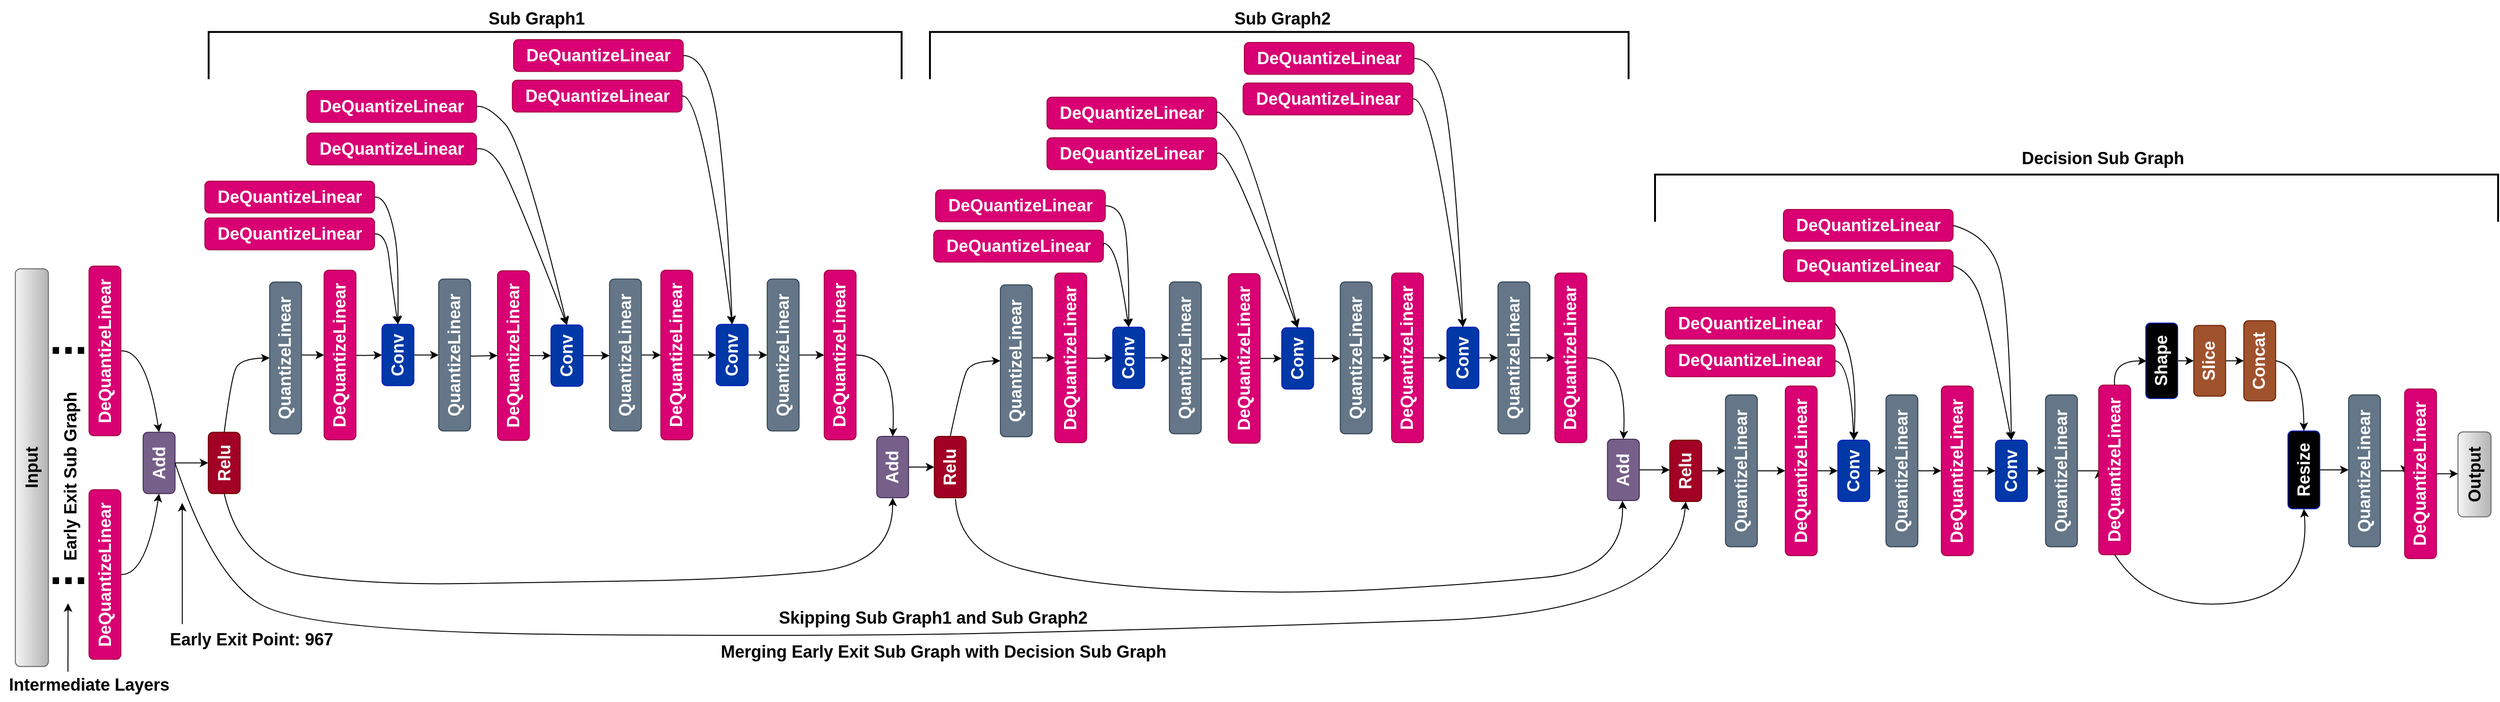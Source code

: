 <mxfile version="21.6.1" type="device">
  <diagram name="Page-1" id="0cxLK6B1qZ-80W-4j8hx">
    <mxGraphModel dx="2099" dy="1329" grid="0" gridSize="10" guides="1" tooltips="1" connect="1" arrows="1" fold="1" page="0" pageScale="1" pageWidth="850" pageHeight="1100" math="0" shadow="0">
      <root>
        <mxCell id="0" />
        <mxCell id="1" parent="0" />
        <mxCell id="Iu25lgEWChFgaFbriD92-5" value="" style="curved=1;endArrow=classic;html=1;rounded=0;fontSize=14;fontStyle=1;exitX=1;exitY=0.5;exitDx=0;exitDy=0;entryX=0.5;entryY=0;entryDx=0;entryDy=0;" parent="1" source="WK32DhDvXuLAIViGbRyr-48" target="HEd6Ybi1qfZsTUwNIPrC-7" edge="1">
          <mxGeometry width="50" height="50" relative="1" as="geometry">
            <mxPoint x="255" y="230" as="sourcePoint" />
            <mxPoint x="292.5" y="186.26" as="targetPoint" />
            <Array as="points">
              <mxPoint x="260" y="210" />
              <mxPoint x="270" y="190" />
            </Array>
          </mxGeometry>
        </mxCell>
        <mxCell id="Iu25lgEWChFgaFbriD92-103" value="&lt;font style=&quot;font-size: 18px;&quot;&gt;Output&lt;/font&gt;" style="rounded=1;whiteSpace=wrap;html=1;fillColor=#f5f5f5;gradientColor=#b3b3b3;strokeColor=#666666;fontSize=14;fontStyle=1;rotation=-90;" parent="1" vertex="1">
          <mxGeometry x="2591.0" y="295.24" width="90" height="35" as="geometry" />
        </mxCell>
        <mxCell id="Iu25lgEWChFgaFbriD92-110" value="" style="strokeWidth=2;html=1;shape=mxgraph.flowchart.annotation_1;align=left;pointerEvents=1;direction=south;fontSize=14;fontStyle=1" parent="1" vertex="1">
          <mxGeometry x="236" y="-156.13" width="734" height="50" as="geometry" />
        </mxCell>
        <mxCell id="Iu25lgEWChFgaFbriD92-111" value="&lt;font style=&quot;font-size: 18px;&quot;&gt;Decision Sub Graph&lt;/font&gt;" style="text;html=1;align=center;verticalAlign=middle;resizable=0;points=[];autosize=1;strokeColor=none;fillColor=none;fontSize=14;fontStyle=1" parent="1" vertex="1">
          <mxGeometry x="2142" y="-42" width="200" height="40" as="geometry" />
        </mxCell>
        <mxCell id="Iu25lgEWChFgaFbriD92-123" value="&lt;font style=&quot;font-size: 18px;&quot;&gt;Sub Graph1&lt;/font&gt;" style="text;html=1;align=center;verticalAlign=middle;resizable=0;points=[];autosize=1;strokeColor=none;fillColor=none;fontSize=14;fontStyle=1" parent="1" vertex="1">
          <mxGeometry x="518" y="-190" width="130" height="40" as="geometry" />
        </mxCell>
        <mxCell id="Iu25lgEWChFgaFbriD92-125" value="&lt;font style=&quot;font-size: 18px;&quot;&gt;Skipping Sub Graph1 and Sub Graph2&lt;/font&gt;" style="text;html=1;align=center;verticalAlign=middle;resizable=0;points=[];autosize=1;strokeColor=none;fillColor=none;fontSize=14;fontStyle=1;rotation=0;" parent="1" vertex="1">
          <mxGeometry x="828" y="445" width="350" height="40" as="geometry" />
        </mxCell>
        <mxCell id="Iu25lgEWChFgaFbriD92-127" value="&lt;font style=&quot;font-size: 18px;&quot;&gt;Merging Early Exit Sub Graph with Decision Sub Graph&lt;/font&gt;" style="text;html=1;align=center;verticalAlign=middle;resizable=0;points=[];autosize=1;strokeColor=none;fillColor=none;fontSize=14;fontStyle=1;rotation=0;" parent="1" vertex="1">
          <mxGeometry x="764" y="481" width="500" height="40" as="geometry" />
        </mxCell>
        <mxCell id="Iu25lgEWChFgaFbriD92-145" value="&lt;font style=&quot;font-size: 48px;&quot;&gt;...&lt;/font&gt;" style="text;html=1;align=center;verticalAlign=middle;resizable=0;points=[];autosize=1;strokeColor=none;fillColor=none;fontSize=14;fontStyle=1" parent="1" vertex="1">
          <mxGeometry x="57" y="133.12" width="60" height="70" as="geometry" />
        </mxCell>
        <mxCell id="Iu25lgEWChFgaFbriD92-146" value="&lt;font style=&quot;font-size: 48px;&quot;&gt;...&lt;/font&gt;" style="text;html=1;align=center;verticalAlign=middle;resizable=0;points=[];autosize=1;strokeColor=none;fillColor=none;fontSize=14;fontStyle=1" parent="1" vertex="1">
          <mxGeometry x="57" y="377" width="60" height="70" as="geometry" />
        </mxCell>
        <mxCell id="Iu25lgEWChFgaFbriD92-147" value="&lt;font style=&quot;font-size: 18px;&quot;&gt;Early Exit Sub Graph&lt;/font&gt;" style="text;html=1;align=center;verticalAlign=middle;resizable=0;points=[];autosize=1;strokeColor=none;fillColor=none;fontSize=14;fontStyle=1;rotation=-90;" parent="1" vertex="1">
          <mxGeometry x="-10" y="295.24" width="200" height="40" as="geometry" />
        </mxCell>
        <mxCell id="WK32DhDvXuLAIViGbRyr-26" style="edgeStyle=orthogonalEdgeStyle;rounded=0;orthogonalLoop=1;jettySize=auto;html=1;exitX=0.5;exitY=1;exitDx=0;exitDy=0;entryX=0.5;entryY=0;entryDx=0;entryDy=0;" parent="1" target="HEd6Ybi1qfZsTUwNIPrC-8" edge="1">
          <mxGeometry relative="1" as="geometry">
            <mxPoint x="345.63" y="186.25" as="targetPoint" />
            <mxPoint x="326.24" y="186.26" as="sourcePoint" />
          </mxGeometry>
        </mxCell>
        <mxCell id="WK32DhDvXuLAIViGbRyr-40" style="edgeStyle=orthogonalEdgeStyle;rounded=0;orthogonalLoop=1;jettySize=auto;html=1;exitX=0.5;exitY=1;exitDx=0;exitDy=0;entryX=0.5;entryY=0;entryDx=0;entryDy=0;" parent="1" target="HEd6Ybi1qfZsTUwNIPrC-14" edge="1">
          <mxGeometry relative="1" as="geometry">
            <mxPoint x="489.37" y="186.88" as="sourcePoint" />
            <mxPoint x="505.63" y="186.88" as="targetPoint" />
          </mxGeometry>
        </mxCell>
        <mxCell id="HEd6Ybi1qfZsTUwNIPrC-84" style="edgeStyle=orthogonalEdgeStyle;rounded=0;orthogonalLoop=1;jettySize=auto;html=1;exitX=0.5;exitY=1;exitDx=0;exitDy=0;entryX=0.5;entryY=0;entryDx=0;entryDy=0;" parent="1" source="WK32DhDvXuLAIViGbRyr-46" target="HEd6Ybi1qfZsTUwNIPrC-93" edge="1">
          <mxGeometry relative="1" as="geometry">
            <mxPoint x="1008.93" y="305.0" as="targetPoint" />
          </mxGeometry>
        </mxCell>
        <mxCell id="WK32DhDvXuLAIViGbRyr-46" value="&lt;b&gt;&lt;font style=&quot;font-size: 18px;&quot;&gt;Add&lt;/font&gt;&lt;/b&gt;" style="rounded=1;whiteSpace=wrap;html=1;fillColor=#76608a;fontColor=#ffffff;strokeColor=#432D57;rotation=-90;" parent="1" vertex="1">
          <mxGeometry x="928" y="288.13" width="65" height="33.74" as="geometry" />
        </mxCell>
        <mxCell id="WK32DhDvXuLAIViGbRyr-48" value="&lt;b&gt;&lt;font style=&quot;font-size: 18px;&quot;&gt;Relu&lt;/font&gt;&lt;/b&gt;" style="rounded=1;whiteSpace=wrap;html=1;fillColor=#a20025;fontColor=#ffffff;strokeColor=#6F0000;rotation=-90;" parent="1" vertex="1">
          <mxGeometry x="220" y="283.74" width="65" height="33.74" as="geometry" />
        </mxCell>
        <mxCell id="WK32DhDvXuLAIViGbRyr-152" style="edgeStyle=orthogonalEdgeStyle;rounded=0;orthogonalLoop=1;jettySize=auto;html=1;exitX=0.5;exitY=1;exitDx=0;exitDy=0;entryX=0.5;entryY=0;entryDx=0;entryDy=0;" parent="1" target="WK32DhDvXuLAIViGbRyr-151" edge="1">
          <mxGeometry relative="1" as="geometry">
            <mxPoint x="379.37" y="186.25" as="sourcePoint" />
          </mxGeometry>
        </mxCell>
        <mxCell id="WK32DhDvXuLAIViGbRyr-52" style="edgeStyle=orthogonalEdgeStyle;rounded=0;orthogonalLoop=1;jettySize=auto;html=1;exitX=0.5;exitY=1;exitDx=0;exitDy=0;entryX=0.5;entryY=0;entryDx=0;entryDy=0;" parent="1" source="WK32DhDvXuLAIViGbRyr-51" target="WK32DhDvXuLAIViGbRyr-48" edge="1">
          <mxGeometry relative="1" as="geometry" />
        </mxCell>
        <mxCell id="WK32DhDvXuLAIViGbRyr-51" value="&lt;b&gt;&lt;font style=&quot;font-size: 18px;&quot;&gt;Add&lt;/font&gt;&lt;/b&gt;" style="rounded=1;whiteSpace=wrap;html=1;fillColor=#76608a;fontColor=#ffffff;strokeColor=#432D57;rotation=-90;" parent="1" vertex="1">
          <mxGeometry x="151" y="283.74" width="65" height="33.74" as="geometry" />
        </mxCell>
        <mxCell id="WK32DhDvXuLAIViGbRyr-60" value="" style="curved=1;endArrow=classic;html=1;rounded=0;exitX=0;exitY=0.5;exitDx=0;exitDy=0;entryX=0;entryY=0.5;entryDx=0;entryDy=0;" parent="1" source="WK32DhDvXuLAIViGbRyr-48" target="WK32DhDvXuLAIViGbRyr-46" edge="1">
          <mxGeometry width="50" height="50" relative="1" as="geometry">
            <mxPoint x="290" y="300" as="sourcePoint" />
            <mxPoint x="340" y="250" as="targetPoint" />
            <Array as="points">
              <mxPoint x="270" y="410" />
              <mxPoint x="410" y="430" />
              <mxPoint x="599" y="427" />
              <mxPoint x="795" y="424" />
              <mxPoint x="961" y="408" />
            </Array>
          </mxGeometry>
        </mxCell>
        <mxCell id="WK32DhDvXuLAIViGbRyr-62" value="" style="curved=1;endArrow=classic;html=1;rounded=0;exitX=0.5;exitY=1;exitDx=0;exitDy=0;fontSize=14;fontStyle=1;entryX=1;entryY=0.5;entryDx=0;entryDy=0;" parent="1" source="HEd6Ybi1qfZsTUwNIPrC-5" target="WK32DhDvXuLAIViGbRyr-51" edge="1">
          <mxGeometry width="50" height="50" relative="1" as="geometry">
            <mxPoint x="93.75" y="185" as="sourcePoint" />
            <mxPoint x="179.38" y="272" as="targetPoint" />
            <Array as="points">
              <mxPoint x="170" y="180" />
            </Array>
          </mxGeometry>
        </mxCell>
        <mxCell id="WK32DhDvXuLAIViGbRyr-63" value="" style="curved=1;endArrow=classic;html=1;rounded=0;exitX=0.5;exitY=1;exitDx=0;exitDy=0;fontSize=14;fontStyle=1;entryX=0;entryY=0.5;entryDx=0;entryDy=0;" parent="1" source="HEd6Ybi1qfZsTUwNIPrC-6" target="WK32DhDvXuLAIViGbRyr-51" edge="1">
          <mxGeometry width="50" height="50" relative="1" as="geometry">
            <mxPoint x="116.87" y="423.13" as="sourcePoint" />
            <mxPoint x="167.5" y="518" as="targetPoint" />
            <Array as="points">
              <mxPoint x="170" y="420" />
            </Array>
          </mxGeometry>
        </mxCell>
        <mxCell id="WK32DhDvXuLAIViGbRyr-171" style="edgeStyle=orthogonalEdgeStyle;rounded=0;orthogonalLoop=1;jettySize=auto;html=1;exitX=0.5;exitY=1;exitDx=0;exitDy=0;entryX=0.5;entryY=0;entryDx=0;entryDy=0;" parent="1" source="HEd6Ybi1qfZsTUwNIPrC-130" target="HEd6Ybi1qfZsTUwNIPrC-2" edge="1">
          <mxGeometry relative="1" as="geometry">
            <mxPoint x="1926" y="306.98" as="sourcePoint" />
            <mxPoint x="1947.63" y="307.11" as="targetPoint" />
          </mxGeometry>
        </mxCell>
        <mxCell id="HEd6Ybi1qfZsTUwNIPrC-129" style="edgeStyle=orthogonalEdgeStyle;rounded=0;orthogonalLoop=1;jettySize=auto;html=1;exitX=0.5;exitY=1;exitDx=0;exitDy=0;entryX=0.5;entryY=0;entryDx=0;entryDy=0;" parent="1" source="WK32DhDvXuLAIViGbRyr-122" target="HEd6Ybi1qfZsTUwNIPrC-128" edge="1">
          <mxGeometry relative="1" as="geometry" />
        </mxCell>
        <mxCell id="WK32DhDvXuLAIViGbRyr-122" value="&lt;b&gt;&lt;font style=&quot;font-size: 18px;&quot;&gt;Relu&lt;/font&gt;&lt;/b&gt;" style="rounded=1;whiteSpace=wrap;html=1;fillColor=#a20025;fontColor=#ffffff;strokeColor=#6F0000;rotation=-90;" parent="1" vertex="1">
          <mxGeometry x="1768" y="292.11" width="65" height="33.74" as="geometry" />
        </mxCell>
        <mxCell id="WK32DhDvXuLAIViGbRyr-145" value="" style="strokeWidth=2;html=1;shape=mxgraph.flowchart.annotation_1;align=left;pointerEvents=1;direction=south;fontSize=14;fontStyle=1" parent="1" vertex="1">
          <mxGeometry x="1768" y="-5" width="893" height="50" as="geometry" />
        </mxCell>
        <mxCell id="WK32DhDvXuLAIViGbRyr-146" value="&lt;font style=&quot;font-size: 18px;&quot;&gt;Sub Graph2&lt;/font&gt;" style="text;html=1;align=center;verticalAlign=middle;resizable=0;points=[];autosize=1;strokeColor=none;fillColor=none;fontSize=14;fontStyle=1" parent="1" vertex="1">
          <mxGeometry x="1308" y="-190" width="130" height="40" as="geometry" />
        </mxCell>
        <mxCell id="WK32DhDvXuLAIViGbRyr-147" value="" style="strokeWidth=2;html=1;shape=mxgraph.flowchart.annotation_1;align=left;pointerEvents=1;direction=south;fontSize=14;fontStyle=1" parent="1" vertex="1">
          <mxGeometry x="1000" y="-156.13" width="740" height="50" as="geometry" />
        </mxCell>
        <mxCell id="WK32DhDvXuLAIViGbRyr-148" value="" style="curved=1;endArrow=classic;html=1;rounded=0;exitX=0.5;exitY=1;exitDx=0;exitDy=0;entryX=0;entryY=0.5;entryDx=0;entryDy=0;" parent="1" source="WK32DhDvXuLAIViGbRyr-51" target="WK32DhDvXuLAIViGbRyr-122" edge="1">
          <mxGeometry width="50" height="50" relative="1" as="geometry">
            <mxPoint x="360" y="440" as="sourcePoint" />
            <mxPoint x="410" y="390" as="targetPoint" />
            <Array as="points">
              <mxPoint x="240" y="420" />
              <mxPoint x="340" y="480" />
              <mxPoint x="903" y="485" />
              <mxPoint x="1280" y="476" />
              <mxPoint x="1791" y="459" />
            </Array>
          </mxGeometry>
        </mxCell>
        <mxCell id="WK32DhDvXuLAIViGbRyr-154" style="edgeStyle=orthogonalEdgeStyle;rounded=0;orthogonalLoop=1;jettySize=auto;html=1;exitX=0.5;exitY=1;exitDx=0;exitDy=0;entryX=0.5;entryY=0;entryDx=0;entryDy=0;" parent="1" source="WK32DhDvXuLAIViGbRyr-151" target="HEd6Ybi1qfZsTUwNIPrC-13" edge="1">
          <mxGeometry relative="1" as="geometry">
            <mxPoint x="455.63" y="186.88" as="targetPoint" />
          </mxGeometry>
        </mxCell>
        <mxCell id="WK32DhDvXuLAIViGbRyr-151" value="&lt;b&gt;&lt;font style=&quot;font-size: 18px;&quot;&gt;Conv&lt;/font&gt;&lt;/b&gt;" style="rounded=1;whiteSpace=wrap;html=1;fillColor=#0038A8;fontColor=#ffffff;strokeColor=#001DBC;rotation=-90;" parent="1" vertex="1">
          <mxGeometry x="404" y="169.38" width="65" height="33.74" as="geometry" />
        </mxCell>
        <mxCell id="HEd6Ybi1qfZsTUwNIPrC-147" style="edgeStyle=orthogonalEdgeStyle;rounded=0;orthogonalLoop=1;jettySize=auto;html=1;exitX=0.5;exitY=1;exitDx=0;exitDy=0;entryX=0.5;entryY=0;entryDx=0;entryDy=0;" parent="1" source="WK32DhDvXuLAIViGbRyr-170" target="WK32DhDvXuLAIViGbRyr-176" edge="1">
          <mxGeometry relative="1" as="geometry" />
        </mxCell>
        <mxCell id="WK32DhDvXuLAIViGbRyr-170" value="&lt;b&gt;&lt;font style=&quot;font-size: 18px;&quot;&gt;QuantizeLinear&lt;/font&gt;&lt;/b&gt;" style="rounded=1;whiteSpace=wrap;html=1;fillColor=#647687;fontColor=#ffffff;strokeColor=#314354;rotation=-90;" parent="1" vertex="1">
          <mxGeometry x="2118" y="292.11" width="161" height="33.74" as="geometry" />
        </mxCell>
        <mxCell id="WK32DhDvXuLAIViGbRyr-176" value="&lt;b&gt;&lt;font style=&quot;font-size: 18px;&quot;&gt;DeQuantizeLinear&lt;/font&gt;&lt;/b&gt;" style="rounded=1;whiteSpace=wrap;html=1;rotation=-90;fillColor=#d80073;strokeColor=#A50040;fontColor=#ffffff;" parent="1" vertex="1">
          <mxGeometry x="2165" y="291.13" width="179.7" height="33.74" as="geometry" />
        </mxCell>
        <mxCell id="WK32DhDvXuLAIViGbRyr-178" value="" style="curved=1;endArrow=classic;html=1;rounded=0;fontSize=14;fontStyle=1;exitX=1;exitY=0.5;exitDx=0;exitDy=0;entryX=0.5;entryY=0;entryDx=0;entryDy=0;" parent="1" source="WK32DhDvXuLAIViGbRyr-176" target="WK32DhDvXuLAIViGbRyr-179" edge="1">
          <mxGeometry width="50" height="50" relative="1" as="geometry">
            <mxPoint x="2293.7" y="266.62" as="sourcePoint" />
            <mxPoint x="2333.7" y="183.62" as="targetPoint" />
            <Array as="points">
              <mxPoint x="2252" y="192" />
              <mxPoint x="2288.7" y="192.62" />
            </Array>
          </mxGeometry>
        </mxCell>
        <mxCell id="WK32DhDvXuLAIViGbRyr-182" style="edgeStyle=orthogonalEdgeStyle;rounded=0;orthogonalLoop=1;jettySize=auto;html=1;exitX=0.5;exitY=1;exitDx=0;exitDy=0;entryX=0.5;entryY=0;entryDx=0;entryDy=0;" parent="1" source="WK32DhDvXuLAIViGbRyr-179" target="WK32DhDvXuLAIViGbRyr-180" edge="1">
          <mxGeometry relative="1" as="geometry" />
        </mxCell>
        <mxCell id="WK32DhDvXuLAIViGbRyr-179" value="&lt;b&gt;&lt;font style=&quot;font-size: 18px;&quot;&gt;Shape&lt;/font&gt;&lt;/b&gt;" style="rounded=1;whiteSpace=wrap;html=1;fillColor=#000000;fontColor=#ffffff;strokeColor=#001DBC;rotation=-90;" parent="1" vertex="1">
          <mxGeometry x="2264.7" y="175.51" width="80" height="33.74" as="geometry" />
        </mxCell>
        <mxCell id="WK32DhDvXuLAIViGbRyr-183" style="edgeStyle=orthogonalEdgeStyle;rounded=0;orthogonalLoop=1;jettySize=auto;html=1;exitX=0.5;exitY=1;exitDx=0;exitDy=0;entryX=0.5;entryY=0;entryDx=0;entryDy=0;" parent="1" source="WK32DhDvXuLAIViGbRyr-180" target="WK32DhDvXuLAIViGbRyr-181" edge="1">
          <mxGeometry relative="1" as="geometry" />
        </mxCell>
        <mxCell id="WK32DhDvXuLAIViGbRyr-180" value="&lt;b&gt;&lt;font style=&quot;font-size: 18px;&quot;&gt;Slice&lt;/font&gt;&lt;/b&gt;" style="rounded=1;whiteSpace=wrap;html=1;fillColor=#a0522d;fontColor=#ffffff;strokeColor=#6D1F00;rotation=-90;" parent="1" vertex="1">
          <mxGeometry x="2318.0" y="175.51" width="75" height="33.74" as="geometry" />
        </mxCell>
        <mxCell id="WK32DhDvXuLAIViGbRyr-181" value="&lt;b&gt;&lt;font style=&quot;font-size: 18px;&quot;&gt;Concat&lt;/font&gt;&lt;/b&gt;" style="rounded=1;whiteSpace=wrap;html=1;fillColor=#a0522d;strokeColor=#6D1F00;rotation=-90;fontColor=#ffffff;" parent="1" vertex="1">
          <mxGeometry x="2366.0" y="175.51" width="85" height="33.74" as="geometry" />
        </mxCell>
        <mxCell id="HEd6Ybi1qfZsTUwNIPrC-151" style="edgeStyle=orthogonalEdgeStyle;rounded=0;orthogonalLoop=1;jettySize=auto;html=1;exitX=0.5;exitY=1;exitDx=0;exitDy=0;entryX=0.5;entryY=0;entryDx=0;entryDy=0;" parent="1" source="WK32DhDvXuLAIViGbRyr-184" target="HEd6Ybi1qfZsTUwNIPrC-149" edge="1">
          <mxGeometry relative="1" as="geometry" />
        </mxCell>
        <mxCell id="WK32DhDvXuLAIViGbRyr-184" value="&lt;b&gt;&lt;font style=&quot;font-size: 18px;&quot;&gt;Resize&lt;/font&gt;&lt;/b&gt;" style="rounded=1;whiteSpace=wrap;html=1;fillColor=#000000;fontColor=#ffffff;strokeColor=#001DBC;rotation=-90;" parent="1" vertex="1">
          <mxGeometry x="2414.0" y="291.13" width="82.5" height="33.74" as="geometry" />
        </mxCell>
        <mxCell id="WK32DhDvXuLAIViGbRyr-185" value="" style="curved=1;endArrow=classic;html=1;rounded=0;exitX=0.5;exitY=1;exitDx=0;exitDy=0;fontSize=14;fontStyle=1;entryX=1;entryY=0.5;entryDx=0;entryDy=0;" parent="1" source="WK32DhDvXuLAIViGbRyr-181" target="WK32DhDvXuLAIViGbRyr-184" edge="1">
          <mxGeometry width="50" height="50" relative="1" as="geometry">
            <mxPoint x="2503.7" y="189.25" as="sourcePoint" />
            <mxPoint x="2552.7" y="271.25" as="targetPoint" />
            <Array as="points">
              <mxPoint x="2455" y="197" />
            </Array>
          </mxGeometry>
        </mxCell>
        <mxCell id="WK32DhDvXuLAIViGbRyr-186" value="" style="curved=1;endArrow=classic;html=1;rounded=0;exitX=0;exitY=0.5;exitDx=0;exitDy=0;entryX=0;entryY=0.5;entryDx=0;entryDy=0;" parent="1" source="WK32DhDvXuLAIViGbRyr-176" target="WK32DhDvXuLAIViGbRyr-184" edge="1">
          <mxGeometry width="50" height="50" relative="1" as="geometry">
            <mxPoint x="2651.7" y="345.57" as="sourcePoint" />
            <mxPoint x="2986.7" y="345.57" as="targetPoint" />
            <Array as="points">
              <mxPoint x="2293.07" y="457.51" />
              <mxPoint x="2463" y="441" />
            </Array>
          </mxGeometry>
        </mxCell>
        <mxCell id="HEd6Ybi1qfZsTUwNIPrC-139" style="edgeStyle=orthogonalEdgeStyle;rounded=0;orthogonalLoop=1;jettySize=auto;html=1;exitX=0.5;exitY=1;exitDx=0;exitDy=0;entryX=0.5;entryY=0;entryDx=0;entryDy=0;" parent="1" source="HEd6Ybi1qfZsTUwNIPrC-2" target="HEd6Ybi1qfZsTUwNIPrC-137" edge="1">
          <mxGeometry relative="1" as="geometry" />
        </mxCell>
        <mxCell id="HEd6Ybi1qfZsTUwNIPrC-2" value="&lt;b&gt;&lt;font style=&quot;font-size: 18px;&quot;&gt;Conv&lt;/font&gt;&lt;/b&gt;" style="rounded=1;whiteSpace=wrap;html=1;fillColor=#0038A8;fontColor=#ffffff;strokeColor=#001DBC;rotation=-90;" parent="1" vertex="1">
          <mxGeometry x="1946" y="292.11" width="65" height="33.74" as="geometry" />
        </mxCell>
        <mxCell id="HEd6Ybi1qfZsTUwNIPrC-5" value="&lt;b&gt;&lt;font style=&quot;font-size: 18px;&quot;&gt;DeQuantizeLinear&lt;/font&gt;&lt;/b&gt;" style="rounded=1;whiteSpace=wrap;html=1;rotation=-90;fillColor=#d80073;strokeColor=#A50040;fontColor=#ffffff;" parent="1" vertex="1">
          <mxGeometry x="36.3" y="165" width="179.7" height="33.74" as="geometry" />
        </mxCell>
        <mxCell id="HEd6Ybi1qfZsTUwNIPrC-6" value="&lt;b&gt;&lt;font style=&quot;font-size: 18px;&quot;&gt;DeQuantizeLinear&lt;/font&gt;&lt;/b&gt;" style="rounded=1;whiteSpace=wrap;html=1;rotation=-90;fillColor=#d80073;strokeColor=#A50040;fontColor=#ffffff;" parent="1" vertex="1">
          <mxGeometry x="36.3" y="402" width="179.7" height="33.74" as="geometry" />
        </mxCell>
        <mxCell id="HEd6Ybi1qfZsTUwNIPrC-7" value="&lt;b&gt;&lt;font style=&quot;font-size: 18px;&quot;&gt;QuantizeLinear&lt;/font&gt;&lt;/b&gt;" style="rounded=1;whiteSpace=wrap;html=1;fillColor=#647687;fontColor=#ffffff;strokeColor=#314354;rotation=-90;" parent="1" vertex="1">
          <mxGeometry x="237" y="172.51" width="161" height="33.74" as="geometry" />
        </mxCell>
        <mxCell id="HEd6Ybi1qfZsTUwNIPrC-8" value="&lt;b&gt;&lt;font style=&quot;font-size: 18px;&quot;&gt;DeQuantizeLinear&lt;/font&gt;&lt;/b&gt;" style="rounded=1;whiteSpace=wrap;html=1;rotation=-90;fillColor=#d80073;strokeColor=#A50040;fontColor=#ffffff;" parent="1" vertex="1">
          <mxGeometry x="285.3" y="169.38" width="179.7" height="33.74" as="geometry" />
        </mxCell>
        <mxCell id="HEd6Ybi1qfZsTUwNIPrC-9" value="&lt;b&gt;&lt;font style=&quot;font-size: 18px;&quot;&gt;DeQuantizeLinear&lt;/font&gt;&lt;/b&gt;" style="rounded=1;whiteSpace=wrap;html=1;rotation=0;fillColor=#d80073;strokeColor=#A50040;fontColor=#ffffff;" parent="1" vertex="1">
          <mxGeometry x="232" y="2" width="179.7" height="33.74" as="geometry" />
        </mxCell>
        <mxCell id="HEd6Ybi1qfZsTUwNIPrC-10" value="&lt;b&gt;&lt;font style=&quot;font-size: 18px;&quot;&gt;DeQuantizeLinear&lt;/font&gt;&lt;/b&gt;" style="rounded=1;whiteSpace=wrap;html=1;rotation=0;fillColor=#d80073;strokeColor=#A50040;fontColor=#ffffff;" parent="1" vertex="1">
          <mxGeometry x="232" y="41" width="179.7" height="33.74" as="geometry" />
        </mxCell>
        <mxCell id="HEd6Ybi1qfZsTUwNIPrC-11" value="" style="curved=1;endArrow=classic;html=1;rounded=0;exitX=1;exitY=0.5;exitDx=0;exitDy=0;entryX=1;entryY=0.5;entryDx=0;entryDy=0;" parent="1" source="HEd6Ybi1qfZsTUwNIPrC-9" target="WK32DhDvXuLAIViGbRyr-151" edge="1">
          <mxGeometry width="50" height="50" relative="1" as="geometry">
            <mxPoint x="634" y="148" as="sourcePoint" />
            <mxPoint x="684" y="98" as="targetPoint" />
            <Array as="points">
              <mxPoint x="421" y="18" />
              <mxPoint x="433" y="53" />
              <mxPoint x="437" y="94" />
            </Array>
          </mxGeometry>
        </mxCell>
        <mxCell id="HEd6Ybi1qfZsTUwNIPrC-12" value="" style="curved=1;endArrow=classic;html=1;rounded=0;exitX=1;exitY=0.5;exitDx=0;exitDy=0;entryX=1;entryY=0.5;entryDx=0;entryDy=0;" parent="1" source="HEd6Ybi1qfZsTUwNIPrC-10" target="WK32DhDvXuLAIViGbRyr-151" edge="1">
          <mxGeometry width="50" height="50" relative="1" as="geometry">
            <mxPoint x="634" y="148" as="sourcePoint" />
            <mxPoint x="684" y="98" as="targetPoint" />
            <Array as="points">
              <mxPoint x="424" y="57" />
              <mxPoint x="430" y="110" />
            </Array>
          </mxGeometry>
        </mxCell>
        <mxCell id="HEd6Ybi1qfZsTUwNIPrC-13" value="&lt;b&gt;&lt;font style=&quot;font-size: 18px;&quot;&gt;QuantizeLinear&lt;/font&gt;&lt;/b&gt;" style="rounded=1;whiteSpace=wrap;html=1;fillColor=#647687;fontColor=#ffffff;strokeColor=#314354;rotation=-90;" parent="1" vertex="1">
          <mxGeometry x="416" y="169.38" width="161" height="33.74" as="geometry" />
        </mxCell>
        <mxCell id="HEd6Ybi1qfZsTUwNIPrC-16" style="edgeStyle=orthogonalEdgeStyle;rounded=0;orthogonalLoop=1;jettySize=auto;html=1;exitX=0.5;exitY=1;exitDx=0;exitDy=0;entryX=0.5;entryY=0;entryDx=0;entryDy=0;" parent="1" source="HEd6Ybi1qfZsTUwNIPrC-14" target="HEd6Ybi1qfZsTUwNIPrC-15" edge="1">
          <mxGeometry relative="1" as="geometry" />
        </mxCell>
        <mxCell id="HEd6Ybi1qfZsTUwNIPrC-14" value="&lt;b&gt;&lt;font style=&quot;font-size: 18px;&quot;&gt;DeQuantizeLinear&lt;/font&gt;&lt;/b&gt;" style="rounded=1;whiteSpace=wrap;html=1;rotation=-90;fillColor=#d80073;strokeColor=#A50040;fontColor=#ffffff;" parent="1" vertex="1">
          <mxGeometry x="469" y="170.01" width="179.7" height="33.74" as="geometry" />
        </mxCell>
        <mxCell id="HEd6Ybi1qfZsTUwNIPrC-30" style="edgeStyle=orthogonalEdgeStyle;rounded=0;orthogonalLoop=1;jettySize=auto;html=1;exitX=0.5;exitY=1;exitDx=0;exitDy=0;entryX=0.5;entryY=0;entryDx=0;entryDy=0;" parent="1" source="HEd6Ybi1qfZsTUwNIPrC-15" target="HEd6Ybi1qfZsTUwNIPrC-29" edge="1">
          <mxGeometry relative="1" as="geometry" />
        </mxCell>
        <mxCell id="HEd6Ybi1qfZsTUwNIPrC-15" value="&lt;b&gt;&lt;font style=&quot;font-size: 18px;&quot;&gt;Conv&lt;/font&gt;&lt;/b&gt;" style="rounded=1;whiteSpace=wrap;html=1;fillColor=#0038A8;fontColor=#ffffff;strokeColor=#001DBC;rotation=-90;" parent="1" vertex="1">
          <mxGeometry x="583" y="170.01" width="65" height="33.74" as="geometry" />
        </mxCell>
        <mxCell id="HEd6Ybi1qfZsTUwNIPrC-25" value="&lt;b&gt;&lt;font style=&quot;font-size: 18px;&quot;&gt;DeQuantizeLinear&lt;/font&gt;&lt;/b&gt;" style="rounded=1;whiteSpace=wrap;html=1;rotation=0;fillColor=#d80073;strokeColor=#A50040;fontColor=#ffffff;" parent="1" vertex="1">
          <mxGeometry x="340" y="-94" width="179.7" height="33.74" as="geometry" />
        </mxCell>
        <mxCell id="HEd6Ybi1qfZsTUwNIPrC-26" value="&lt;b&gt;&lt;font style=&quot;font-size: 18px;&quot;&gt;DeQuantizeLinear&lt;/font&gt;&lt;/b&gt;" style="rounded=1;whiteSpace=wrap;html=1;rotation=0;fillColor=#d80073;strokeColor=#A50040;fontColor=#ffffff;" parent="1" vertex="1">
          <mxGeometry x="340" y="-49" width="179.7" height="33.74" as="geometry" />
        </mxCell>
        <mxCell id="HEd6Ybi1qfZsTUwNIPrC-27" value="" style="curved=1;endArrow=classic;html=1;rounded=0;exitX=1;exitY=0.5;exitDx=0;exitDy=0;entryX=1;entryY=0.5;entryDx=0;entryDy=0;" parent="1" source="HEd6Ybi1qfZsTUwNIPrC-25" target="HEd6Ybi1qfZsTUwNIPrC-15" edge="1">
          <mxGeometry width="50" height="50" relative="1" as="geometry">
            <mxPoint x="814" y="148" as="sourcePoint" />
            <mxPoint x="598" y="154" as="targetPoint" />
            <Array as="points">
              <mxPoint x="531" y="-79" />
              <mxPoint x="569" y="-38" />
            </Array>
          </mxGeometry>
        </mxCell>
        <mxCell id="HEd6Ybi1qfZsTUwNIPrC-28" value="" style="curved=1;endArrow=classic;html=1;rounded=0;exitX=1;exitY=0.5;exitDx=0;exitDy=0;entryX=1;entryY=0.5;entryDx=0;entryDy=0;" parent="1" source="HEd6Ybi1qfZsTUwNIPrC-26" target="HEd6Ybi1qfZsTUwNIPrC-15" edge="1">
          <mxGeometry width="50" height="50" relative="1" as="geometry">
            <mxPoint x="814" y="148" as="sourcePoint" />
            <mxPoint x="598" y="154" as="targetPoint" />
            <Array as="points">
              <mxPoint x="536" y="-35" />
              <mxPoint x="566" y="26" />
            </Array>
          </mxGeometry>
        </mxCell>
        <mxCell id="HEd6Ybi1qfZsTUwNIPrC-32" style="edgeStyle=orthogonalEdgeStyle;rounded=0;orthogonalLoop=1;jettySize=auto;html=1;exitX=0.5;exitY=1;exitDx=0;exitDy=0;entryX=0.5;entryY=0;entryDx=0;entryDy=0;" parent="1" source="HEd6Ybi1qfZsTUwNIPrC-29" target="HEd6Ybi1qfZsTUwNIPrC-31" edge="1">
          <mxGeometry relative="1" as="geometry" />
        </mxCell>
        <mxCell id="HEd6Ybi1qfZsTUwNIPrC-29" value="&lt;b&gt;&lt;font style=&quot;font-size: 18px;&quot;&gt;QuantizeLinear&lt;/font&gt;&lt;/b&gt;" style="rounded=1;whiteSpace=wrap;html=1;fillColor=#647687;fontColor=#ffffff;strokeColor=#314354;rotation=-90;" parent="1" vertex="1">
          <mxGeometry x="597" y="169.38" width="161" height="33.74" as="geometry" />
        </mxCell>
        <mxCell id="HEd6Ybi1qfZsTUwNIPrC-31" value="&lt;b&gt;&lt;font style=&quot;font-size: 18px;&quot;&gt;DeQuantizeLinear&lt;/font&gt;&lt;/b&gt;" style="rounded=1;whiteSpace=wrap;html=1;rotation=-90;fillColor=#d80073;strokeColor=#A50040;fontColor=#ffffff;" parent="1" vertex="1">
          <mxGeometry x="642" y="169.38" width="179.7" height="33.74" as="geometry" />
        </mxCell>
        <mxCell id="HEd6Ybi1qfZsTUwNIPrC-34" value="" style="endArrow=classic;html=1;rounded=0;exitX=0.5;exitY=1;exitDx=0;exitDy=0;entryX=0.5;entryY=0;entryDx=0;entryDy=0;" parent="1" source="HEd6Ybi1qfZsTUwNIPrC-31" target="HEd6Ybi1qfZsTUwNIPrC-35" edge="1">
          <mxGeometry width="50" height="50" relative="1" as="geometry">
            <mxPoint x="634" y="160" as="sourcePoint" />
            <mxPoint x="744" y="186" as="targetPoint" />
          </mxGeometry>
        </mxCell>
        <mxCell id="HEd6Ybi1qfZsTUwNIPrC-45" style="edgeStyle=orthogonalEdgeStyle;rounded=0;orthogonalLoop=1;jettySize=auto;html=1;exitX=0.5;exitY=1;exitDx=0;exitDy=0;entryX=0.5;entryY=0;entryDx=0;entryDy=0;" parent="1" source="HEd6Ybi1qfZsTUwNIPrC-35" target="HEd6Ybi1qfZsTUwNIPrC-44" edge="1">
          <mxGeometry relative="1" as="geometry" />
        </mxCell>
        <mxCell id="HEd6Ybi1qfZsTUwNIPrC-35" value="&lt;b&gt;&lt;font style=&quot;font-size: 18px;&quot;&gt;Conv&lt;/font&gt;&lt;/b&gt;" style="rounded=1;whiteSpace=wrap;html=1;fillColor=#0038A8;fontColor=#ffffff;strokeColor=#001DBC;rotation=-90;" parent="1" vertex="1">
          <mxGeometry x="758" y="169.38" width="65" height="33.74" as="geometry" />
        </mxCell>
        <mxCell id="HEd6Ybi1qfZsTUwNIPrC-40" value="&lt;b&gt;&lt;font style=&quot;font-size: 18px;&quot;&gt;DeQuantizeLinear&lt;/font&gt;&lt;/b&gt;" style="rounded=1;whiteSpace=wrap;html=1;rotation=0;fillColor=#d80073;strokeColor=#A50040;fontColor=#ffffff;" parent="1" vertex="1">
          <mxGeometry x="559" y="-148" width="179.7" height="33.74" as="geometry" />
        </mxCell>
        <mxCell id="HEd6Ybi1qfZsTUwNIPrC-41" value="&lt;b&gt;&lt;font style=&quot;font-size: 18px;&quot;&gt;DeQuantizeLinear&lt;/font&gt;&lt;/b&gt;" style="rounded=1;whiteSpace=wrap;html=1;rotation=0;fillColor=#d80073;strokeColor=#A50040;fontColor=#ffffff;" parent="1" vertex="1">
          <mxGeometry x="557.7" y="-105" width="179.7" height="33.74" as="geometry" />
        </mxCell>
        <mxCell id="HEd6Ybi1qfZsTUwNIPrC-42" value="" style="curved=1;endArrow=classic;html=1;rounded=0;exitX=1;exitY=0.5;exitDx=0;exitDy=0;entryX=1;entryY=0.5;entryDx=0;entryDy=0;" parent="1" source="HEd6Ybi1qfZsTUwNIPrC-40" target="HEd6Ybi1qfZsTUwNIPrC-35" edge="1">
          <mxGeometry width="50" height="50" relative="1" as="geometry">
            <mxPoint x="1012" y="148" as="sourcePoint" />
            <mxPoint x="780" y="154" as="targetPoint" />
            <Array as="points">
              <mxPoint x="766" y="-131" />
              <mxPoint x="785" y="17" />
            </Array>
          </mxGeometry>
        </mxCell>
        <mxCell id="HEd6Ybi1qfZsTUwNIPrC-43" value="" style="curved=1;endArrow=classic;html=1;rounded=0;exitX=1;exitY=0.5;exitDx=0;exitDy=0;entryX=1;entryY=0.5;entryDx=0;entryDy=0;" parent="1" source="HEd6Ybi1qfZsTUwNIPrC-41" target="HEd6Ybi1qfZsTUwNIPrC-35" edge="1">
          <mxGeometry width="50" height="50" relative="1" as="geometry">
            <mxPoint x="1012" y="148" as="sourcePoint" />
            <mxPoint x="780" y="154" as="targetPoint" />
            <Array as="points">
              <mxPoint x="759" y="-92" />
            </Array>
          </mxGeometry>
        </mxCell>
        <mxCell id="HEd6Ybi1qfZsTUwNIPrC-47" style="edgeStyle=orthogonalEdgeStyle;rounded=0;orthogonalLoop=1;jettySize=auto;html=1;exitX=0.5;exitY=1;exitDx=0;exitDy=0;entryX=0.5;entryY=0;entryDx=0;entryDy=0;" parent="1" source="HEd6Ybi1qfZsTUwNIPrC-44" target="HEd6Ybi1qfZsTUwNIPrC-46" edge="1">
          <mxGeometry relative="1" as="geometry" />
        </mxCell>
        <mxCell id="HEd6Ybi1qfZsTUwNIPrC-44" value="&lt;b&gt;&lt;font style=&quot;font-size: 18px;&quot;&gt;QuantizeLinear&lt;/font&gt;&lt;/b&gt;" style="rounded=1;whiteSpace=wrap;html=1;fillColor=#647687;fontColor=#ffffff;strokeColor=#314354;rotation=-90;" parent="1" vertex="1">
          <mxGeometry x="764" y="169.38" width="161" height="33.74" as="geometry" />
        </mxCell>
        <mxCell id="HEd6Ybi1qfZsTUwNIPrC-46" value="&lt;b&gt;&lt;font style=&quot;font-size: 18px;&quot;&gt;DeQuantizeLinear&lt;/font&gt;&lt;/b&gt;" style="rounded=1;whiteSpace=wrap;html=1;rotation=-90;fillColor=#d80073;strokeColor=#A50040;fontColor=#ffffff;" parent="1" vertex="1">
          <mxGeometry x="815" y="169.38" width="179.7" height="33.74" as="geometry" />
        </mxCell>
        <mxCell id="HEd6Ybi1qfZsTUwNIPrC-48" value="" style="curved=1;endArrow=classic;html=1;rounded=0;exitX=0.5;exitY=1;exitDx=0;exitDy=0;fontSize=14;fontStyle=1;entryX=1;entryY=0.5;entryDx=0;entryDy=0;" parent="1" source="HEd6Ybi1qfZsTUwNIPrC-46" target="WK32DhDvXuLAIViGbRyr-46" edge="1">
          <mxGeometry width="50" height="50" relative="1" as="geometry">
            <mxPoint x="907" y="185.63" as="sourcePoint" />
            <mxPoint x="942" y="254.63" as="targetPoint" />
            <Array as="points">
              <mxPoint x="965" y="186" />
            </Array>
          </mxGeometry>
        </mxCell>
        <mxCell id="HEd6Ybi1qfZsTUwNIPrC-85" value="" style="curved=1;endArrow=classic;html=1;rounded=0;exitX=0;exitY=0.5;exitDx=0;exitDy=0;entryX=0;entryY=0.5;entryDx=0;entryDy=0;" parent="1" edge="1">
          <mxGeometry width="50" height="50" relative="1" as="geometry">
            <mxPoint x="1027" y="338.74" as="sourcePoint" />
            <mxPoint x="1733.5" y="340.63" as="targetPoint" />
            <Array as="points">
              <mxPoint x="1031" y="396" />
              <mxPoint x="1164" y="430" />
              <mxPoint x="1375" y="440" />
              <mxPoint x="1569" y="429.74" />
              <mxPoint x="1735" y="413.74" />
            </Array>
          </mxGeometry>
        </mxCell>
        <mxCell id="HEd6Ybi1qfZsTUwNIPrC-89" value="" style="curved=1;endArrow=classic;html=1;rounded=0;fontSize=14;fontStyle=1;exitX=1;exitY=0.5;exitDx=0;exitDy=0;entryX=0.5;entryY=0;entryDx=0;entryDy=0;" parent="1" source="HEd6Ybi1qfZsTUwNIPrC-93" target="HEd6Ybi1qfZsTUwNIPrC-98" edge="1">
          <mxGeometry width="50" height="50" relative="1" as="geometry">
            <mxPoint x="1029" y="233" as="sourcePoint" />
            <mxPoint x="1066.5" y="189.26" as="targetPoint" />
            <Array as="points">
              <mxPoint x="1034" y="213" />
              <mxPoint x="1044" y="193" />
            </Array>
          </mxGeometry>
        </mxCell>
        <mxCell id="HEd6Ybi1qfZsTUwNIPrC-90" style="edgeStyle=orthogonalEdgeStyle;rounded=0;orthogonalLoop=1;jettySize=auto;html=1;exitX=0.5;exitY=1;exitDx=0;exitDy=0;entryX=0.5;entryY=0;entryDx=0;entryDy=0;" parent="1" target="HEd6Ybi1qfZsTUwNIPrC-99" edge="1">
          <mxGeometry relative="1" as="geometry">
            <mxPoint x="1119.63" y="189.25" as="targetPoint" />
            <mxPoint x="1100.24" y="189.26" as="sourcePoint" />
          </mxGeometry>
        </mxCell>
        <mxCell id="HEd6Ybi1qfZsTUwNIPrC-91" style="edgeStyle=orthogonalEdgeStyle;rounded=0;orthogonalLoop=1;jettySize=auto;html=1;exitX=0.5;exitY=1;exitDx=0;exitDy=0;entryX=0.5;entryY=0;entryDx=0;entryDy=0;" parent="1" target="HEd6Ybi1qfZsTUwNIPrC-106" edge="1">
          <mxGeometry relative="1" as="geometry">
            <mxPoint x="1263.37" y="189.88" as="sourcePoint" />
            <mxPoint x="1279.63" y="189.88" as="targetPoint" />
          </mxGeometry>
        </mxCell>
        <mxCell id="HEd6Ybi1qfZsTUwNIPrC-127" style="edgeStyle=orthogonalEdgeStyle;rounded=0;orthogonalLoop=1;jettySize=auto;html=1;exitX=0.5;exitY=1;exitDx=0;exitDy=0;entryX=0.5;entryY=0;entryDx=0;entryDy=0;" parent="1" source="HEd6Ybi1qfZsTUwNIPrC-92" target="WK32DhDvXuLAIViGbRyr-122" edge="1">
          <mxGeometry relative="1" as="geometry" />
        </mxCell>
        <mxCell id="HEd6Ybi1qfZsTUwNIPrC-92" value="&lt;b&gt;&lt;font style=&quot;font-size: 18px;&quot;&gt;Add&lt;/font&gt;&lt;/b&gt;" style="rounded=1;whiteSpace=wrap;html=1;fillColor=#76608a;fontColor=#ffffff;strokeColor=#432D57;rotation=-90;" parent="1" vertex="1">
          <mxGeometry x="1702" y="291.13" width="65" height="33.74" as="geometry" />
        </mxCell>
        <mxCell id="HEd6Ybi1qfZsTUwNIPrC-93" value="&lt;b&gt;&lt;font style=&quot;font-size: 18px;&quot;&gt;Relu&lt;/font&gt;&lt;/b&gt;" style="rounded=1;whiteSpace=wrap;html=1;fillColor=#a20025;fontColor=#ffffff;strokeColor=#6F0000;rotation=-90;" parent="1" vertex="1">
          <mxGeometry x="989" y="288.13" width="65" height="33.74" as="geometry" />
        </mxCell>
        <mxCell id="HEd6Ybi1qfZsTUwNIPrC-94" style="edgeStyle=orthogonalEdgeStyle;rounded=0;orthogonalLoop=1;jettySize=auto;html=1;exitX=0.5;exitY=1;exitDx=0;exitDy=0;entryX=0.5;entryY=0;entryDx=0;entryDy=0;" parent="1" target="HEd6Ybi1qfZsTUwNIPrC-97" edge="1">
          <mxGeometry relative="1" as="geometry">
            <mxPoint x="1153.37" y="189.25" as="sourcePoint" />
          </mxGeometry>
        </mxCell>
        <mxCell id="HEd6Ybi1qfZsTUwNIPrC-96" style="edgeStyle=orthogonalEdgeStyle;rounded=0;orthogonalLoop=1;jettySize=auto;html=1;exitX=0.5;exitY=1;exitDx=0;exitDy=0;entryX=0.5;entryY=0;entryDx=0;entryDy=0;" parent="1" source="HEd6Ybi1qfZsTUwNIPrC-97" target="HEd6Ybi1qfZsTUwNIPrC-104" edge="1">
          <mxGeometry relative="1" as="geometry">
            <mxPoint x="1229.63" y="189.88" as="targetPoint" />
          </mxGeometry>
        </mxCell>
        <mxCell id="HEd6Ybi1qfZsTUwNIPrC-97" value="&lt;b&gt;&lt;font style=&quot;font-size: 18px;&quot;&gt;Conv&lt;/font&gt;&lt;/b&gt;" style="rounded=1;whiteSpace=wrap;html=1;fillColor=#0038A8;fontColor=#ffffff;strokeColor=#001DBC;rotation=-90;" parent="1" vertex="1">
          <mxGeometry x="1178" y="172.38" width="65" height="33.74" as="geometry" />
        </mxCell>
        <mxCell id="HEd6Ybi1qfZsTUwNIPrC-98" value="&lt;b&gt;&lt;font style=&quot;font-size: 18px;&quot;&gt;QuantizeLinear&lt;/font&gt;&lt;/b&gt;" style="rounded=1;whiteSpace=wrap;html=1;fillColor=#647687;fontColor=#ffffff;strokeColor=#314354;rotation=-90;" parent="1" vertex="1">
          <mxGeometry x="1011" y="175.51" width="161" height="33.74" as="geometry" />
        </mxCell>
        <mxCell id="HEd6Ybi1qfZsTUwNIPrC-99" value="&lt;b&gt;&lt;font style=&quot;font-size: 18px;&quot;&gt;DeQuantizeLinear&lt;/font&gt;&lt;/b&gt;" style="rounded=1;whiteSpace=wrap;html=1;rotation=-90;fillColor=#d80073;strokeColor=#A50040;fontColor=#ffffff;" parent="1" vertex="1">
          <mxGeometry x="1059.3" y="172.38" width="179.7" height="33.74" as="geometry" />
        </mxCell>
        <mxCell id="HEd6Ybi1qfZsTUwNIPrC-100" value="&lt;b&gt;&lt;font style=&quot;font-size: 18px;&quot;&gt;DeQuantizeLinear&lt;/font&gt;&lt;/b&gt;" style="rounded=1;whiteSpace=wrap;html=1;rotation=0;fillColor=#d80073;strokeColor=#A50040;fontColor=#ffffff;" parent="1" vertex="1">
          <mxGeometry x="1006" y="11.26" width="179.7" height="33.74" as="geometry" />
        </mxCell>
        <mxCell id="HEd6Ybi1qfZsTUwNIPrC-101" value="&lt;b&gt;&lt;font style=&quot;font-size: 18px;&quot;&gt;DeQuantizeLinear&lt;/font&gt;&lt;/b&gt;" style="rounded=1;whiteSpace=wrap;html=1;rotation=0;fillColor=#d80073;strokeColor=#A50040;fontColor=#ffffff;" parent="1" vertex="1">
          <mxGeometry x="1004" y="54.0" width="179.7" height="33.74" as="geometry" />
        </mxCell>
        <mxCell id="HEd6Ybi1qfZsTUwNIPrC-102" value="" style="curved=1;endArrow=classic;html=1;rounded=0;exitX=1;exitY=0.5;exitDx=0;exitDy=0;entryX=1;entryY=0.5;entryDx=0;entryDy=0;" parent="1" source="HEd6Ybi1qfZsTUwNIPrC-100" target="HEd6Ybi1qfZsTUwNIPrC-97" edge="1">
          <mxGeometry width="50" height="50" relative="1" as="geometry">
            <mxPoint x="1408" y="151" as="sourcePoint" />
            <mxPoint x="1458" y="101.0" as="targetPoint" />
            <Array as="points">
              <mxPoint x="1205" y="28" />
              <mxPoint x="1211" y="97.0" />
            </Array>
          </mxGeometry>
        </mxCell>
        <mxCell id="HEd6Ybi1qfZsTUwNIPrC-103" value="" style="curved=1;endArrow=classic;html=1;rounded=0;exitX=1;exitY=0.5;exitDx=0;exitDy=0;entryX=1;entryY=0.5;entryDx=0;entryDy=0;" parent="1" source="HEd6Ybi1qfZsTUwNIPrC-101" target="HEd6Ybi1qfZsTUwNIPrC-97" edge="1">
          <mxGeometry width="50" height="50" relative="1" as="geometry">
            <mxPoint x="1408" y="151" as="sourcePoint" />
            <mxPoint x="1458" y="101.0" as="targetPoint" />
            <Array as="points">
              <mxPoint x="1183" y="65.0" />
              <mxPoint x="1195" y="76" />
              <mxPoint x="1204" y="113.0" />
            </Array>
          </mxGeometry>
        </mxCell>
        <mxCell id="HEd6Ybi1qfZsTUwNIPrC-104" value="&lt;b&gt;&lt;font style=&quot;font-size: 18px;&quot;&gt;QuantizeLinear&lt;/font&gt;&lt;/b&gt;" style="rounded=1;whiteSpace=wrap;html=1;fillColor=#647687;fontColor=#ffffff;strokeColor=#314354;rotation=-90;" parent="1" vertex="1">
          <mxGeometry x="1190" y="172.38" width="161" height="33.74" as="geometry" />
        </mxCell>
        <mxCell id="HEd6Ybi1qfZsTUwNIPrC-105" style="edgeStyle=orthogonalEdgeStyle;rounded=0;orthogonalLoop=1;jettySize=auto;html=1;exitX=0.5;exitY=1;exitDx=0;exitDy=0;entryX=0.5;entryY=0;entryDx=0;entryDy=0;" parent="1" source="HEd6Ybi1qfZsTUwNIPrC-106" target="HEd6Ybi1qfZsTUwNIPrC-108" edge="1">
          <mxGeometry relative="1" as="geometry" />
        </mxCell>
        <mxCell id="HEd6Ybi1qfZsTUwNIPrC-106" value="&lt;b&gt;&lt;font style=&quot;font-size: 18px;&quot;&gt;DeQuantizeLinear&lt;/font&gt;&lt;/b&gt;" style="rounded=1;whiteSpace=wrap;html=1;rotation=-90;fillColor=#d80073;strokeColor=#A50040;fontColor=#ffffff;" parent="1" vertex="1">
          <mxGeometry x="1243" y="173.01" width="179.7" height="33.74" as="geometry" />
        </mxCell>
        <mxCell id="HEd6Ybi1qfZsTUwNIPrC-107" style="edgeStyle=orthogonalEdgeStyle;rounded=0;orthogonalLoop=1;jettySize=auto;html=1;exitX=0.5;exitY=1;exitDx=0;exitDy=0;entryX=0.5;entryY=0;entryDx=0;entryDy=0;" parent="1" source="HEd6Ybi1qfZsTUwNIPrC-108" target="HEd6Ybi1qfZsTUwNIPrC-114" edge="1">
          <mxGeometry relative="1" as="geometry" />
        </mxCell>
        <mxCell id="HEd6Ybi1qfZsTUwNIPrC-108" value="&lt;b&gt;&lt;font style=&quot;font-size: 18px;&quot;&gt;Conv&lt;/font&gt;&lt;/b&gt;" style="rounded=1;whiteSpace=wrap;html=1;fillColor=#0038A8;fontColor=#ffffff;strokeColor=#001DBC;rotation=-90;" parent="1" vertex="1">
          <mxGeometry x="1357" y="173.01" width="65" height="33.74" as="geometry" />
        </mxCell>
        <mxCell id="HEd6Ybi1qfZsTUwNIPrC-109" value="&lt;b&gt;&lt;font style=&quot;font-size: 18px;&quot;&gt;DeQuantizeLinear&lt;/font&gt;&lt;/b&gt;" style="rounded=1;whiteSpace=wrap;html=1;rotation=0;fillColor=#d80073;strokeColor=#A50040;fontColor=#ffffff;" parent="1" vertex="1">
          <mxGeometry x="1124" y="-87.0" width="179.7" height="33.74" as="geometry" />
        </mxCell>
        <mxCell id="HEd6Ybi1qfZsTUwNIPrC-110" value="&lt;b&gt;&lt;font style=&quot;font-size: 18px;&quot;&gt;DeQuantizeLinear&lt;/font&gt;&lt;/b&gt;" style="rounded=1;whiteSpace=wrap;html=1;rotation=0;fillColor=#d80073;strokeColor=#A50040;fontColor=#ffffff;" parent="1" vertex="1">
          <mxGeometry x="1124" y="-44" width="179.7" height="33.74" as="geometry" />
        </mxCell>
        <mxCell id="HEd6Ybi1qfZsTUwNIPrC-111" value="" style="curved=1;endArrow=classic;html=1;rounded=0;exitX=1;exitY=0.5;exitDx=0;exitDy=0;entryX=1;entryY=0.5;entryDx=0;entryDy=0;" parent="1" source="HEd6Ybi1qfZsTUwNIPrC-109" target="HEd6Ybi1qfZsTUwNIPrC-108" edge="1">
          <mxGeometry width="50" height="50" relative="1" as="geometry">
            <mxPoint x="1588" y="151" as="sourcePoint" />
            <mxPoint x="1372" y="157" as="targetPoint" />
            <Array as="points">
              <mxPoint x="1305" y="-76" />
              <mxPoint x="1341" y="-28" />
            </Array>
          </mxGeometry>
        </mxCell>
        <mxCell id="HEd6Ybi1qfZsTUwNIPrC-112" value="" style="curved=1;endArrow=classic;html=1;rounded=0;exitX=1;exitY=0.5;exitDx=0;exitDy=0;entryX=1;entryY=0.5;entryDx=0;entryDy=0;" parent="1" source="HEd6Ybi1qfZsTUwNIPrC-110" target="HEd6Ybi1qfZsTUwNIPrC-108" edge="1">
          <mxGeometry width="50" height="50" relative="1" as="geometry">
            <mxPoint x="1588" y="151" as="sourcePoint" />
            <mxPoint x="1372" y="157" as="targetPoint" />
            <Array as="points">
              <mxPoint x="1310" y="-32" />
              <mxPoint x="1340" y="29" />
            </Array>
          </mxGeometry>
        </mxCell>
        <mxCell id="HEd6Ybi1qfZsTUwNIPrC-113" style="edgeStyle=orthogonalEdgeStyle;rounded=0;orthogonalLoop=1;jettySize=auto;html=1;exitX=0.5;exitY=1;exitDx=0;exitDy=0;entryX=0.5;entryY=0;entryDx=0;entryDy=0;" parent="1" source="HEd6Ybi1qfZsTUwNIPrC-114" target="HEd6Ybi1qfZsTUwNIPrC-115" edge="1">
          <mxGeometry relative="1" as="geometry" />
        </mxCell>
        <mxCell id="HEd6Ybi1qfZsTUwNIPrC-114" value="&lt;b&gt;&lt;font style=&quot;font-size: 18px;&quot;&gt;QuantizeLinear&lt;/font&gt;&lt;/b&gt;" style="rounded=1;whiteSpace=wrap;html=1;fillColor=#647687;fontColor=#ffffff;strokeColor=#314354;rotation=-90;" parent="1" vertex="1">
          <mxGeometry x="1371" y="172.38" width="161" height="33.74" as="geometry" />
        </mxCell>
        <mxCell id="HEd6Ybi1qfZsTUwNIPrC-115" value="&lt;b&gt;&lt;font style=&quot;font-size: 18px;&quot;&gt;DeQuantizeLinear&lt;/font&gt;&lt;/b&gt;" style="rounded=1;whiteSpace=wrap;html=1;rotation=-90;fillColor=#d80073;strokeColor=#A50040;fontColor=#ffffff;" parent="1" vertex="1">
          <mxGeometry x="1416" y="172.38" width="179.7" height="33.74" as="geometry" />
        </mxCell>
        <mxCell id="HEd6Ybi1qfZsTUwNIPrC-116" value="" style="endArrow=classic;html=1;rounded=0;exitX=0.5;exitY=1;exitDx=0;exitDy=0;entryX=0.5;entryY=0;entryDx=0;entryDy=0;" parent="1" source="HEd6Ybi1qfZsTUwNIPrC-115" target="HEd6Ybi1qfZsTUwNIPrC-118" edge="1">
          <mxGeometry width="50" height="50" relative="1" as="geometry">
            <mxPoint x="1408" y="163" as="sourcePoint" />
            <mxPoint x="1518" y="189" as="targetPoint" />
          </mxGeometry>
        </mxCell>
        <mxCell id="HEd6Ybi1qfZsTUwNIPrC-117" style="edgeStyle=orthogonalEdgeStyle;rounded=0;orthogonalLoop=1;jettySize=auto;html=1;exitX=0.5;exitY=1;exitDx=0;exitDy=0;entryX=0.5;entryY=0;entryDx=0;entryDy=0;" parent="1" source="HEd6Ybi1qfZsTUwNIPrC-118" target="HEd6Ybi1qfZsTUwNIPrC-124" edge="1">
          <mxGeometry relative="1" as="geometry" />
        </mxCell>
        <mxCell id="HEd6Ybi1qfZsTUwNIPrC-118" value="&lt;b&gt;&lt;font style=&quot;font-size: 18px;&quot;&gt;Conv&lt;/font&gt;&lt;/b&gt;" style="rounded=1;whiteSpace=wrap;html=1;fillColor=#0038A8;fontColor=#ffffff;strokeColor=#001DBC;rotation=-90;" parent="1" vertex="1">
          <mxGeometry x="1532" y="172.38" width="65" height="33.74" as="geometry" />
        </mxCell>
        <mxCell id="HEd6Ybi1qfZsTUwNIPrC-119" value="&lt;b&gt;&lt;font style=&quot;font-size: 18px;&quot;&gt;DeQuantizeLinear&lt;/font&gt;&lt;/b&gt;" style="rounded=1;whiteSpace=wrap;html=1;rotation=0;fillColor=#d80073;strokeColor=#A50040;fontColor=#ffffff;" parent="1" vertex="1">
          <mxGeometry x="1333" y="-145" width="179.7" height="33.74" as="geometry" />
        </mxCell>
        <mxCell id="HEd6Ybi1qfZsTUwNIPrC-120" value="&lt;b&gt;&lt;font style=&quot;font-size: 18px;&quot;&gt;DeQuantizeLinear&lt;/font&gt;&lt;/b&gt;" style="rounded=1;whiteSpace=wrap;html=1;rotation=0;fillColor=#d80073;strokeColor=#A50040;fontColor=#ffffff;" parent="1" vertex="1">
          <mxGeometry x="1331.7" y="-102.0" width="179.7" height="33.74" as="geometry" />
        </mxCell>
        <mxCell id="HEd6Ybi1qfZsTUwNIPrC-121" value="" style="curved=1;endArrow=classic;html=1;rounded=0;exitX=1;exitY=0.5;exitDx=0;exitDy=0;entryX=1;entryY=0.5;entryDx=0;entryDy=0;" parent="1" source="HEd6Ybi1qfZsTUwNIPrC-119" target="HEd6Ybi1qfZsTUwNIPrC-118" edge="1">
          <mxGeometry width="50" height="50" relative="1" as="geometry">
            <mxPoint x="1786" y="151" as="sourcePoint" />
            <mxPoint x="1554" y="157" as="targetPoint" />
            <Array as="points">
              <mxPoint x="1540" y="-128" />
              <mxPoint x="1559" y="20" />
            </Array>
          </mxGeometry>
        </mxCell>
        <mxCell id="HEd6Ybi1qfZsTUwNIPrC-122" value="" style="curved=1;endArrow=classic;html=1;rounded=0;exitX=1;exitY=0.5;exitDx=0;exitDy=0;entryX=1;entryY=0.5;entryDx=0;entryDy=0;" parent="1" source="HEd6Ybi1qfZsTUwNIPrC-120" target="HEd6Ybi1qfZsTUwNIPrC-118" edge="1">
          <mxGeometry width="50" height="50" relative="1" as="geometry">
            <mxPoint x="1786" y="151" as="sourcePoint" />
            <mxPoint x="1554" y="157" as="targetPoint" />
            <Array as="points">
              <mxPoint x="1533" y="-89.0" />
            </Array>
          </mxGeometry>
        </mxCell>
        <mxCell id="HEd6Ybi1qfZsTUwNIPrC-123" style="edgeStyle=orthogonalEdgeStyle;rounded=0;orthogonalLoop=1;jettySize=auto;html=1;exitX=0.5;exitY=1;exitDx=0;exitDy=0;entryX=0.5;entryY=0;entryDx=0;entryDy=0;" parent="1" source="HEd6Ybi1qfZsTUwNIPrC-124" target="HEd6Ybi1qfZsTUwNIPrC-125" edge="1">
          <mxGeometry relative="1" as="geometry" />
        </mxCell>
        <mxCell id="HEd6Ybi1qfZsTUwNIPrC-124" value="&lt;b&gt;&lt;font style=&quot;font-size: 18px;&quot;&gt;QuantizeLinear&lt;/font&gt;&lt;/b&gt;" style="rounded=1;whiteSpace=wrap;html=1;fillColor=#647687;fontColor=#ffffff;strokeColor=#314354;rotation=-90;" parent="1" vertex="1">
          <mxGeometry x="1538" y="172.38" width="161" height="33.74" as="geometry" />
        </mxCell>
        <mxCell id="HEd6Ybi1qfZsTUwNIPrC-125" value="&lt;b&gt;&lt;font style=&quot;font-size: 18px;&quot;&gt;DeQuantizeLinear&lt;/font&gt;&lt;/b&gt;" style="rounded=1;whiteSpace=wrap;html=1;rotation=-90;fillColor=#d80073;strokeColor=#A50040;fontColor=#ffffff;" parent="1" vertex="1">
          <mxGeometry x="1589" y="172.38" width="179.7" height="33.74" as="geometry" />
        </mxCell>
        <mxCell id="HEd6Ybi1qfZsTUwNIPrC-126" value="" style="curved=1;endArrow=classic;html=1;rounded=0;exitX=0.5;exitY=1;exitDx=0;exitDy=0;fontSize=14;fontStyle=1;entryX=1;entryY=0.5;entryDx=0;entryDy=0;" parent="1" source="HEd6Ybi1qfZsTUwNIPrC-125" target="HEd6Ybi1qfZsTUwNIPrC-92" edge="1">
          <mxGeometry width="50" height="50" relative="1" as="geometry">
            <mxPoint x="1681" y="188.63" as="sourcePoint" />
            <mxPoint x="1716" y="257.63" as="targetPoint" />
            <Array as="points">
              <mxPoint x="1739" y="189" />
            </Array>
          </mxGeometry>
        </mxCell>
        <mxCell id="HEd6Ybi1qfZsTUwNIPrC-131" style="edgeStyle=orthogonalEdgeStyle;rounded=0;orthogonalLoop=1;jettySize=auto;html=1;exitX=0.5;exitY=1;exitDx=0;exitDy=0;entryX=0.5;entryY=0;entryDx=0;entryDy=0;" parent="1" source="HEd6Ybi1qfZsTUwNIPrC-128" target="HEd6Ybi1qfZsTUwNIPrC-130" edge="1">
          <mxGeometry relative="1" as="geometry" />
        </mxCell>
        <mxCell id="HEd6Ybi1qfZsTUwNIPrC-128" value="&lt;b&gt;&lt;font style=&quot;font-size: 18px;&quot;&gt;QuantizeLinear&lt;/font&gt;&lt;/b&gt;" style="rounded=1;whiteSpace=wrap;html=1;fillColor=#647687;fontColor=#ffffff;strokeColor=#314354;rotation=-90;" parent="1" vertex="1">
          <mxGeometry x="1779" y="292.11" width="161" height="33.74" as="geometry" />
        </mxCell>
        <mxCell id="HEd6Ybi1qfZsTUwNIPrC-130" value="&lt;b&gt;&lt;font style=&quot;font-size: 18px;&quot;&gt;DeQuantizeLinear&lt;/font&gt;&lt;/b&gt;" style="rounded=1;whiteSpace=wrap;html=1;rotation=-90;fillColor=#d80073;strokeColor=#A50040;fontColor=#ffffff;" parent="1" vertex="1">
          <mxGeometry x="1833" y="292.11" width="179.7" height="33.74" as="geometry" />
        </mxCell>
        <mxCell id="HEd6Ybi1qfZsTUwNIPrC-132" value="&lt;b&gt;&lt;font style=&quot;font-size: 18px;&quot;&gt;DeQuantizeLinear&lt;/font&gt;&lt;/b&gt;" style="rounded=1;whiteSpace=wrap;html=1;rotation=0;fillColor=#d80073;strokeColor=#A50040;fontColor=#ffffff;" parent="1" vertex="1">
          <mxGeometry x="1779" y="135.63" width="179.7" height="33.74" as="geometry" />
        </mxCell>
        <mxCell id="HEd6Ybi1qfZsTUwNIPrC-133" value="&lt;b&gt;&lt;font style=&quot;font-size: 18px;&quot;&gt;DeQuantizeLinear&lt;/font&gt;&lt;/b&gt;" style="rounded=1;whiteSpace=wrap;html=1;rotation=0;fillColor=#d80073;strokeColor=#A50040;fontColor=#ffffff;" parent="1" vertex="1">
          <mxGeometry x="1779" y="175.51" width="179.7" height="33.74" as="geometry" />
        </mxCell>
        <mxCell id="HEd6Ybi1qfZsTUwNIPrC-134" value="" style="curved=1;endArrow=classic;html=1;rounded=0;exitX=1;exitY=0.5;exitDx=0;exitDy=0;entryX=1;entryY=0.5;entryDx=0;entryDy=0;" parent="1" source="HEd6Ybi1qfZsTUwNIPrC-132" target="HEd6Ybi1qfZsTUwNIPrC-2" edge="1">
          <mxGeometry width="50" height="50" relative="1" as="geometry">
            <mxPoint x="2159" y="269.74" as="sourcePoint" />
            <mxPoint x="1962" y="275.74" as="targetPoint" />
            <Array as="points">
              <mxPoint x="1984" y="183" />
            </Array>
          </mxGeometry>
        </mxCell>
        <mxCell id="HEd6Ybi1qfZsTUwNIPrC-135" value="" style="curved=1;endArrow=classic;html=1;rounded=0;exitX=1;exitY=0.5;exitDx=0;exitDy=0;entryX=1;entryY=0.5;entryDx=0;entryDy=0;" parent="1" source="HEd6Ybi1qfZsTUwNIPrC-133" target="HEd6Ybi1qfZsTUwNIPrC-2" edge="1">
          <mxGeometry width="50" height="50" relative="1" as="geometry">
            <mxPoint x="2159" y="269.74" as="sourcePoint" />
            <mxPoint x="1962" y="275.74" as="targetPoint" />
            <Array as="points">
              <mxPoint x="1975" y="194" />
            </Array>
          </mxGeometry>
        </mxCell>
        <mxCell id="HEd6Ybi1qfZsTUwNIPrC-136" style="edgeStyle=orthogonalEdgeStyle;rounded=0;orthogonalLoop=1;jettySize=auto;html=1;exitX=0.5;exitY=1;exitDx=0;exitDy=0;entryX=0.5;entryY=0;entryDx=0;entryDy=0;" parent="1" source="HEd6Ybi1qfZsTUwNIPrC-137" target="HEd6Ybi1qfZsTUwNIPrC-138" edge="1">
          <mxGeometry relative="1" as="geometry" />
        </mxCell>
        <mxCell id="HEd6Ybi1qfZsTUwNIPrC-137" value="&lt;b&gt;&lt;font style=&quot;font-size: 18px;&quot;&gt;QuantizeLinear&lt;/font&gt;&lt;/b&gt;" style="rounded=1;whiteSpace=wrap;html=1;fillColor=#647687;fontColor=#ffffff;strokeColor=#314354;rotation=-90;" parent="1" vertex="1">
          <mxGeometry x="1949" y="292.11" width="161" height="33.74" as="geometry" />
        </mxCell>
        <mxCell id="HEd6Ybi1qfZsTUwNIPrC-141" style="edgeStyle=orthogonalEdgeStyle;rounded=0;orthogonalLoop=1;jettySize=auto;html=1;exitX=0.5;exitY=1;exitDx=0;exitDy=0;entryX=0.5;entryY=0;entryDx=0;entryDy=0;" parent="1" source="HEd6Ybi1qfZsTUwNIPrC-138" target="HEd6Ybi1qfZsTUwNIPrC-140" edge="1">
          <mxGeometry relative="1" as="geometry" />
        </mxCell>
        <mxCell id="HEd6Ybi1qfZsTUwNIPrC-138" value="&lt;b&gt;&lt;font style=&quot;font-size: 18px;&quot;&gt;DeQuantizeLinear&lt;/font&gt;&lt;/b&gt;" style="rounded=1;whiteSpace=wrap;html=1;rotation=-90;fillColor=#d80073;strokeColor=#A50040;fontColor=#ffffff;" parent="1" vertex="1">
          <mxGeometry x="1998.3" y="292.11" width="179.7" height="33.74" as="geometry" />
        </mxCell>
        <mxCell id="HEd6Ybi1qfZsTUwNIPrC-146" style="edgeStyle=orthogonalEdgeStyle;rounded=0;orthogonalLoop=1;jettySize=auto;html=1;exitX=0.5;exitY=1;exitDx=0;exitDy=0;entryX=0.5;entryY=0;entryDx=0;entryDy=0;" parent="1" source="HEd6Ybi1qfZsTUwNIPrC-140" target="WK32DhDvXuLAIViGbRyr-170" edge="1">
          <mxGeometry relative="1" as="geometry" />
        </mxCell>
        <mxCell id="HEd6Ybi1qfZsTUwNIPrC-140" value="&lt;b&gt;&lt;font style=&quot;font-size: 18px;&quot;&gt;Conv&lt;/font&gt;&lt;/b&gt;" style="rounded=1;whiteSpace=wrap;html=1;fillColor=#0038A8;fontColor=#ffffff;strokeColor=#001DBC;rotation=-90;" parent="1" vertex="1">
          <mxGeometry x="2113" y="292.11" width="65" height="33.74" as="geometry" />
        </mxCell>
        <mxCell id="HEd6Ybi1qfZsTUwNIPrC-142" value="&lt;b&gt;&lt;font style=&quot;font-size: 18px;&quot;&gt;DeQuantizeLinear&lt;/font&gt;&lt;/b&gt;" style="rounded=1;whiteSpace=wrap;html=1;rotation=0;fillColor=#d80073;strokeColor=#A50040;fontColor=#ffffff;" parent="1" vertex="1">
          <mxGeometry x="1904" y="32.0" width="179.7" height="33.74" as="geometry" />
        </mxCell>
        <mxCell id="HEd6Ybi1qfZsTUwNIPrC-143" value="&lt;b&gt;&lt;font style=&quot;font-size: 18px;&quot;&gt;DeQuantizeLinear&lt;/font&gt;&lt;/b&gt;" style="rounded=1;whiteSpace=wrap;html=1;rotation=0;fillColor=#d80073;strokeColor=#A50040;fontColor=#ffffff;" parent="1" vertex="1">
          <mxGeometry x="1904" y="74.74" width="179.7" height="33.74" as="geometry" />
        </mxCell>
        <mxCell id="HEd6Ybi1qfZsTUwNIPrC-144" value="" style="curved=1;endArrow=classic;html=1;rounded=0;exitX=1;exitY=0.5;exitDx=0;exitDy=0;entryX=1;entryY=0.5;entryDx=0;entryDy=0;" parent="1" source="HEd6Ybi1qfZsTUwNIPrC-142" target="HEd6Ybi1qfZsTUwNIPrC-140" edge="1">
          <mxGeometry width="50" height="50" relative="1" as="geometry">
            <mxPoint x="2323" y="176.48" as="sourcePoint" />
            <mxPoint x="2125" y="182.74" as="targetPoint" />
            <Array as="points">
              <mxPoint x="2120" y="59" />
              <mxPoint x="2143" y="126" />
            </Array>
          </mxGeometry>
        </mxCell>
        <mxCell id="HEd6Ybi1qfZsTUwNIPrC-145" value="" style="curved=1;endArrow=classic;html=1;rounded=0;exitX=1;exitY=0.5;exitDx=0;exitDy=0;entryX=1;entryY=0.5;entryDx=0;entryDy=0;" parent="1" source="HEd6Ybi1qfZsTUwNIPrC-143" target="HEd6Ybi1qfZsTUwNIPrC-140" edge="1">
          <mxGeometry width="50" height="50" relative="1" as="geometry">
            <mxPoint x="2323" y="176.48" as="sourcePoint" />
            <mxPoint x="2125" y="182.74" as="targetPoint" />
            <Array as="points">
              <mxPoint x="2100" y="97" />
              <mxPoint x="2119" y="138.48" />
            </Array>
          </mxGeometry>
        </mxCell>
        <mxCell id="HEd6Ybi1qfZsTUwNIPrC-148" style="edgeStyle=orthogonalEdgeStyle;rounded=0;orthogonalLoop=1;jettySize=auto;html=1;exitX=0.5;exitY=1;exitDx=0;exitDy=0;entryX=0.5;entryY=0;entryDx=0;entryDy=0;" parent="1" source="HEd6Ybi1qfZsTUwNIPrC-149" target="HEd6Ybi1qfZsTUwNIPrC-150" edge="1">
          <mxGeometry relative="1" as="geometry" />
        </mxCell>
        <mxCell id="HEd6Ybi1qfZsTUwNIPrC-149" value="&lt;b&gt;&lt;font style=&quot;font-size: 18px;&quot;&gt;QuantizeLinear&lt;/font&gt;&lt;/b&gt;" style="rounded=1;whiteSpace=wrap;html=1;fillColor=#647687;fontColor=#ffffff;strokeColor=#314354;rotation=-90;" parent="1" vertex="1">
          <mxGeometry x="2439" y="292.11" width="161" height="33.74" as="geometry" />
        </mxCell>
        <mxCell id="HEd6Ybi1qfZsTUwNIPrC-152" style="edgeStyle=orthogonalEdgeStyle;rounded=0;orthogonalLoop=1;jettySize=auto;html=1;exitX=0.5;exitY=1;exitDx=0;exitDy=0;entryX=0.5;entryY=0;entryDx=0;entryDy=0;" parent="1" source="HEd6Ybi1qfZsTUwNIPrC-150" target="Iu25lgEWChFgaFbriD92-103" edge="1">
          <mxGeometry relative="1" as="geometry" />
        </mxCell>
        <mxCell id="HEd6Ybi1qfZsTUwNIPrC-150" value="&lt;b&gt;&lt;font style=&quot;font-size: 18px;&quot;&gt;DeQuantizeLinear&lt;/font&gt;&lt;/b&gt;" style="rounded=1;whiteSpace=wrap;html=1;rotation=-90;fillColor=#d80073;strokeColor=#A50040;fontColor=#ffffff;" parent="1" vertex="1">
          <mxGeometry x="2489" y="295.24" width="179.7" height="33.74" as="geometry" />
        </mxCell>
        <mxCell id="HEd6Ybi1qfZsTUwNIPrC-156" value="&lt;font style=&quot;font-size: 18px;&quot;&gt;Input&lt;/font&gt;" style="rounded=1;whiteSpace=wrap;html=1;fillColor=#f5f5f5;gradientColor=#b3b3b3;strokeColor=#666666;fontSize=14;fontStyle=1;rotation=-90;" parent="1" vertex="1">
          <mxGeometry x="-162" y="288.13" width="421.5" height="35" as="geometry" />
        </mxCell>
        <mxCell id="HEd6Ybi1qfZsTUwNIPrC-159" value="" style="endArrow=classic;html=1;rounded=0;entryX=0.501;entryY=1.034;entryDx=0;entryDy=0;entryPerimeter=0;exitX=0.383;exitY=0.086;exitDx=0;exitDy=0;exitPerimeter=0;" parent="1" source="HEd6Ybi1qfZsTUwNIPrC-161" target="Iu25lgEWChFgaFbriD92-146" edge="1">
          <mxGeometry width="50" height="50" relative="1" as="geometry">
            <mxPoint x="51" y="515" as="sourcePoint" />
            <mxPoint x="555" y="265" as="targetPoint" />
          </mxGeometry>
        </mxCell>
        <mxCell id="HEd6Ybi1qfZsTUwNIPrC-161" value="&lt;font style=&quot;font-size: 18px;&quot;&gt;Intermediate Layers&lt;/font&gt;" style="text;html=1;align=center;verticalAlign=middle;resizable=0;points=[];autosize=1;strokeColor=none;fillColor=none;fontSize=14;fontStyle=1;rotation=0;" parent="1" vertex="1">
          <mxGeometry x="15" y="519" width="188" height="34" as="geometry" />
        </mxCell>
        <mxCell id="9veTMazjlnEIiwQIYsHu-1" value="&lt;font style=&quot;font-size: 18px;&quot;&gt;Early Exit Point: 967&lt;/font&gt;" style="text;html=1;align=center;verticalAlign=middle;resizable=0;points=[];autosize=1;strokeColor=none;fillColor=none;fontSize=14;fontStyle=1;rotation=0;" parent="1" vertex="1">
          <mxGeometry x="185" y="471" width="191" height="34" as="geometry" />
        </mxCell>
        <mxCell id="9veTMazjlnEIiwQIYsHu-2" value="" style="endArrow=classic;html=1;rounded=0;exitX=0.121;exitY=0.016;exitDx=0;exitDy=0;exitPerimeter=0;" parent="1" source="9veTMazjlnEIiwQIYsHu-1" edge="1">
          <mxGeometry width="50" height="50" relative="1" as="geometry">
            <mxPoint x="208" y="478" as="sourcePoint" />
            <mxPoint x="208" y="343" as="targetPoint" />
          </mxGeometry>
        </mxCell>
      </root>
    </mxGraphModel>
  </diagram>
</mxfile>

